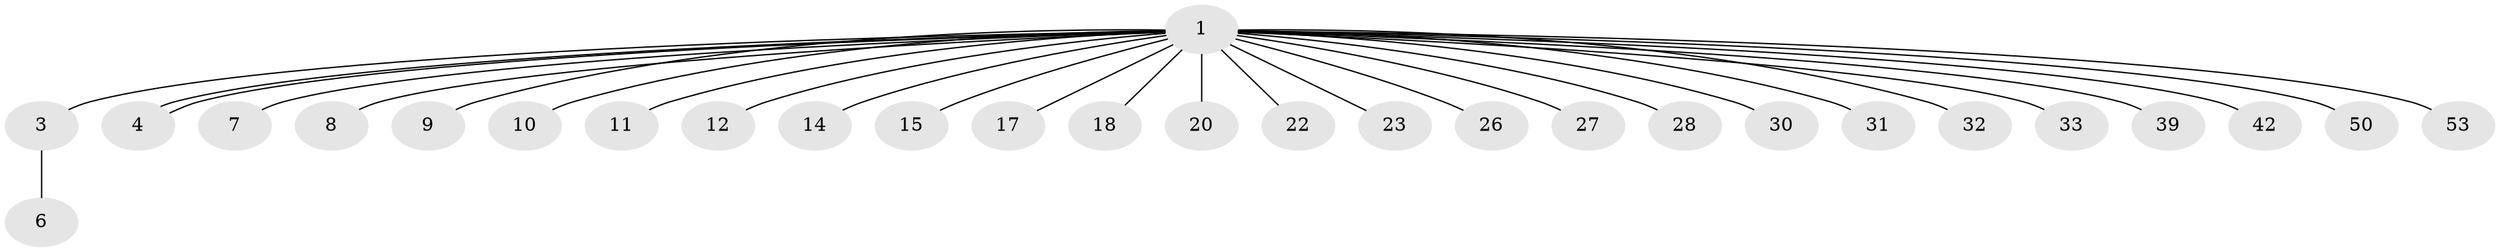 // original degree distribution, {28: 0.017543859649122806, 1: 0.7368421052631579, 2: 0.17543859649122806, 9: 0.03508771929824561, 3: 0.03508771929824561}
// Generated by graph-tools (version 1.1) at 2025/18/03/04/25 18:18:05]
// undirected, 28 vertices, 28 edges
graph export_dot {
graph [start="1"]
  node [color=gray90,style=filled];
  1 [super="+2"];
  3;
  4 [super="+5+25+29+34+37+54+24"];
  6;
  7;
  8;
  9 [super="+43+45+49+56+57+52+13+16"];
  10 [super="+55"];
  11;
  12 [super="+21"];
  14;
  15 [super="+41"];
  17;
  18;
  20;
  22;
  23;
  26;
  27 [super="+46+35"];
  28;
  30;
  31;
  32;
  33;
  39;
  42;
  50;
  53;
  1 -- 3;
  1 -- 4;
  1 -- 4;
  1 -- 7;
  1 -- 8;
  1 -- 9;
  1 -- 10;
  1 -- 11;
  1 -- 12;
  1 -- 14;
  1 -- 15;
  1 -- 17;
  1 -- 18;
  1 -- 20;
  1 -- 22;
  1 -- 23;
  1 -- 26;
  1 -- 27;
  1 -- 28;
  1 -- 30;
  1 -- 31;
  1 -- 32;
  1 -- 33;
  1 -- 39;
  1 -- 42;
  1 -- 50;
  1 -- 53;
  3 -- 6;
}
